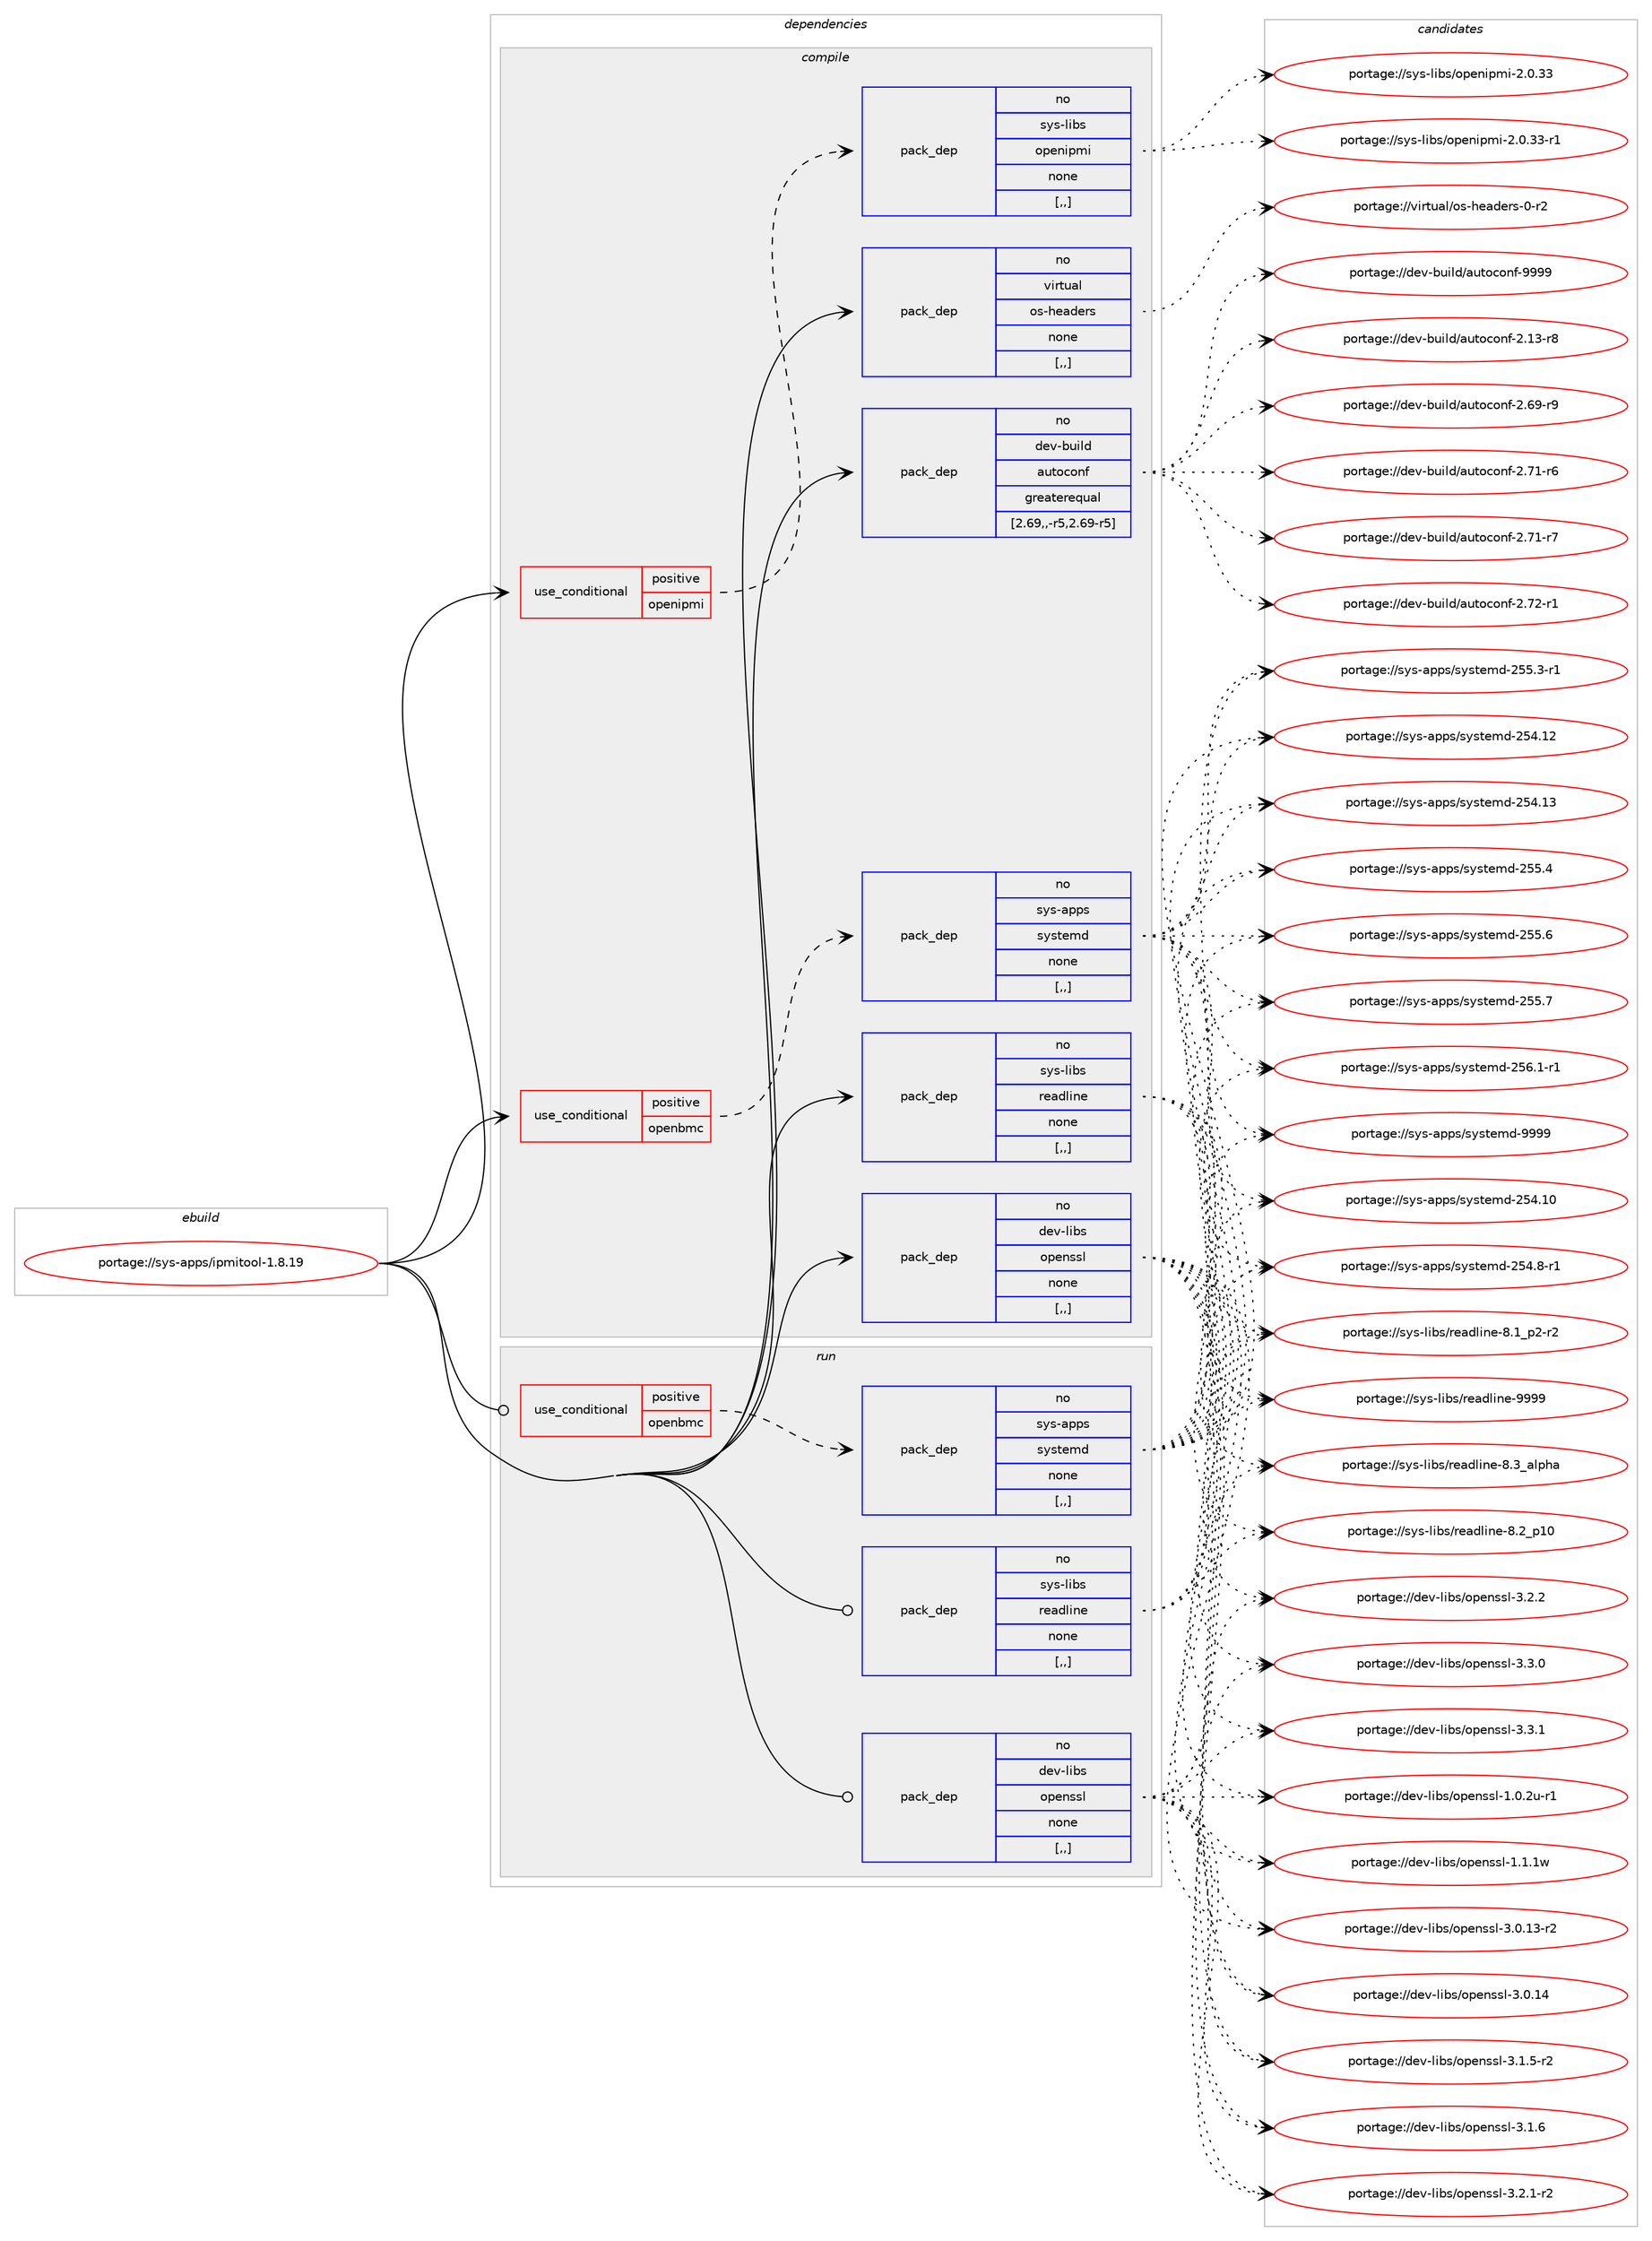 digraph prolog {

# *************
# Graph options
# *************

newrank=true;
concentrate=true;
compound=true;
graph [rankdir=LR,fontname=Helvetica,fontsize=10,ranksep=1.5];#, ranksep=2.5, nodesep=0.2];
edge  [arrowhead=vee];
node  [fontname=Helvetica,fontsize=10];

# **********
# The ebuild
# **********

subgraph cluster_leftcol {
color=gray;
rank=same;
label=<<i>ebuild</i>>;
id [label="portage://sys-apps/ipmitool-1.8.19", color=red, width=4, href="../sys-apps/ipmitool-1.8.19.svg"];
}

# ****************
# The dependencies
# ****************

subgraph cluster_midcol {
color=gray;
label=<<i>dependencies</i>>;
subgraph cluster_compile {
fillcolor="#eeeeee";
style=filled;
label=<<i>compile</i>>;
subgraph cond108532 {
dependency411172 [label=<<TABLE BORDER="0" CELLBORDER="1" CELLSPACING="0" CELLPADDING="4"><TR><TD ROWSPAN="3" CELLPADDING="10">use_conditional</TD></TR><TR><TD>positive</TD></TR><TR><TD>openbmc</TD></TR></TABLE>>, shape=none, color=red];
subgraph pack299785 {
dependency411173 [label=<<TABLE BORDER="0" CELLBORDER="1" CELLSPACING="0" CELLPADDING="4" WIDTH="220"><TR><TD ROWSPAN="6" CELLPADDING="30">pack_dep</TD></TR><TR><TD WIDTH="110">no</TD></TR><TR><TD>sys-apps</TD></TR><TR><TD>systemd</TD></TR><TR><TD>none</TD></TR><TR><TD>[,,]</TD></TR></TABLE>>, shape=none, color=blue];
}
dependency411172:e -> dependency411173:w [weight=20,style="dashed",arrowhead="vee"];
}
id:e -> dependency411172:w [weight=20,style="solid",arrowhead="vee"];
subgraph cond108533 {
dependency411174 [label=<<TABLE BORDER="0" CELLBORDER="1" CELLSPACING="0" CELLPADDING="4"><TR><TD ROWSPAN="3" CELLPADDING="10">use_conditional</TD></TR><TR><TD>positive</TD></TR><TR><TD>openipmi</TD></TR></TABLE>>, shape=none, color=red];
subgraph pack299786 {
dependency411175 [label=<<TABLE BORDER="0" CELLBORDER="1" CELLSPACING="0" CELLPADDING="4" WIDTH="220"><TR><TD ROWSPAN="6" CELLPADDING="30">pack_dep</TD></TR><TR><TD WIDTH="110">no</TD></TR><TR><TD>sys-libs</TD></TR><TR><TD>openipmi</TD></TR><TR><TD>none</TD></TR><TR><TD>[,,]</TD></TR></TABLE>>, shape=none, color=blue];
}
dependency411174:e -> dependency411175:w [weight=20,style="dashed",arrowhead="vee"];
}
id:e -> dependency411174:w [weight=20,style="solid",arrowhead="vee"];
subgraph pack299787 {
dependency411176 [label=<<TABLE BORDER="0" CELLBORDER="1" CELLSPACING="0" CELLPADDING="4" WIDTH="220"><TR><TD ROWSPAN="6" CELLPADDING="30">pack_dep</TD></TR><TR><TD WIDTH="110">no</TD></TR><TR><TD>dev-build</TD></TR><TR><TD>autoconf</TD></TR><TR><TD>greaterequal</TD></TR><TR><TD>[2.69,,-r5,2.69-r5]</TD></TR></TABLE>>, shape=none, color=blue];
}
id:e -> dependency411176:w [weight=20,style="solid",arrowhead="vee"];
subgraph pack299788 {
dependency411177 [label=<<TABLE BORDER="0" CELLBORDER="1" CELLSPACING="0" CELLPADDING="4" WIDTH="220"><TR><TD ROWSPAN="6" CELLPADDING="30">pack_dep</TD></TR><TR><TD WIDTH="110">no</TD></TR><TR><TD>dev-libs</TD></TR><TR><TD>openssl</TD></TR><TR><TD>none</TD></TR><TR><TD>[,,]</TD></TR></TABLE>>, shape=none, color=blue];
}
id:e -> dependency411177:w [weight=20,style="solid",arrowhead="vee"];
subgraph pack299789 {
dependency411178 [label=<<TABLE BORDER="0" CELLBORDER="1" CELLSPACING="0" CELLPADDING="4" WIDTH="220"><TR><TD ROWSPAN="6" CELLPADDING="30">pack_dep</TD></TR><TR><TD WIDTH="110">no</TD></TR><TR><TD>sys-libs</TD></TR><TR><TD>readline</TD></TR><TR><TD>none</TD></TR><TR><TD>[,,]</TD></TR></TABLE>>, shape=none, color=blue];
}
id:e -> dependency411178:w [weight=20,style="solid",arrowhead="vee"];
subgraph pack299790 {
dependency411179 [label=<<TABLE BORDER="0" CELLBORDER="1" CELLSPACING="0" CELLPADDING="4" WIDTH="220"><TR><TD ROWSPAN="6" CELLPADDING="30">pack_dep</TD></TR><TR><TD WIDTH="110">no</TD></TR><TR><TD>virtual</TD></TR><TR><TD>os-headers</TD></TR><TR><TD>none</TD></TR><TR><TD>[,,]</TD></TR></TABLE>>, shape=none, color=blue];
}
id:e -> dependency411179:w [weight=20,style="solid",arrowhead="vee"];
}
subgraph cluster_compileandrun {
fillcolor="#eeeeee";
style=filled;
label=<<i>compile and run</i>>;
}
subgraph cluster_run {
fillcolor="#eeeeee";
style=filled;
label=<<i>run</i>>;
subgraph cond108534 {
dependency411180 [label=<<TABLE BORDER="0" CELLBORDER="1" CELLSPACING="0" CELLPADDING="4"><TR><TD ROWSPAN="3" CELLPADDING="10">use_conditional</TD></TR><TR><TD>positive</TD></TR><TR><TD>openbmc</TD></TR></TABLE>>, shape=none, color=red];
subgraph pack299791 {
dependency411181 [label=<<TABLE BORDER="0" CELLBORDER="1" CELLSPACING="0" CELLPADDING="4" WIDTH="220"><TR><TD ROWSPAN="6" CELLPADDING="30">pack_dep</TD></TR><TR><TD WIDTH="110">no</TD></TR><TR><TD>sys-apps</TD></TR><TR><TD>systemd</TD></TR><TR><TD>none</TD></TR><TR><TD>[,,]</TD></TR></TABLE>>, shape=none, color=blue];
}
dependency411180:e -> dependency411181:w [weight=20,style="dashed",arrowhead="vee"];
}
id:e -> dependency411180:w [weight=20,style="solid",arrowhead="odot"];
subgraph pack299792 {
dependency411182 [label=<<TABLE BORDER="0" CELLBORDER="1" CELLSPACING="0" CELLPADDING="4" WIDTH="220"><TR><TD ROWSPAN="6" CELLPADDING="30">pack_dep</TD></TR><TR><TD WIDTH="110">no</TD></TR><TR><TD>dev-libs</TD></TR><TR><TD>openssl</TD></TR><TR><TD>none</TD></TR><TR><TD>[,,]</TD></TR></TABLE>>, shape=none, color=blue];
}
id:e -> dependency411182:w [weight=20,style="solid",arrowhead="odot"];
subgraph pack299793 {
dependency411183 [label=<<TABLE BORDER="0" CELLBORDER="1" CELLSPACING="0" CELLPADDING="4" WIDTH="220"><TR><TD ROWSPAN="6" CELLPADDING="30">pack_dep</TD></TR><TR><TD WIDTH="110">no</TD></TR><TR><TD>sys-libs</TD></TR><TR><TD>readline</TD></TR><TR><TD>none</TD></TR><TR><TD>[,,]</TD></TR></TABLE>>, shape=none, color=blue];
}
id:e -> dependency411183:w [weight=20,style="solid",arrowhead="odot"];
}
}

# **************
# The candidates
# **************

subgraph cluster_choices {
rank=same;
color=gray;
label=<<i>candidates</i>>;

subgraph choice299785 {
color=black;
nodesep=1;
choice11512111545971121121154711512111511610110910045505352464948 [label="portage://sys-apps/systemd-254.10", color=red, width=4,href="../sys-apps/systemd-254.10.svg"];
choice11512111545971121121154711512111511610110910045505352464950 [label="portage://sys-apps/systemd-254.12", color=red, width=4,href="../sys-apps/systemd-254.12.svg"];
choice11512111545971121121154711512111511610110910045505352464951 [label="portage://sys-apps/systemd-254.13", color=red, width=4,href="../sys-apps/systemd-254.13.svg"];
choice1151211154597112112115471151211151161011091004550535246564511449 [label="portage://sys-apps/systemd-254.8-r1", color=red, width=4,href="../sys-apps/systemd-254.8-r1.svg"];
choice1151211154597112112115471151211151161011091004550535346514511449 [label="portage://sys-apps/systemd-255.3-r1", color=red, width=4,href="../sys-apps/systemd-255.3-r1.svg"];
choice115121115459711211211547115121115116101109100455053534652 [label="portage://sys-apps/systemd-255.4", color=red, width=4,href="../sys-apps/systemd-255.4.svg"];
choice115121115459711211211547115121115116101109100455053534654 [label="portage://sys-apps/systemd-255.6", color=red, width=4,href="../sys-apps/systemd-255.6.svg"];
choice115121115459711211211547115121115116101109100455053534655 [label="portage://sys-apps/systemd-255.7", color=red, width=4,href="../sys-apps/systemd-255.7.svg"];
choice1151211154597112112115471151211151161011091004550535446494511449 [label="portage://sys-apps/systemd-256.1-r1", color=red, width=4,href="../sys-apps/systemd-256.1-r1.svg"];
choice1151211154597112112115471151211151161011091004557575757 [label="portage://sys-apps/systemd-9999", color=red, width=4,href="../sys-apps/systemd-9999.svg"];
dependency411173:e -> choice11512111545971121121154711512111511610110910045505352464948:w [style=dotted,weight="100"];
dependency411173:e -> choice11512111545971121121154711512111511610110910045505352464950:w [style=dotted,weight="100"];
dependency411173:e -> choice11512111545971121121154711512111511610110910045505352464951:w [style=dotted,weight="100"];
dependency411173:e -> choice1151211154597112112115471151211151161011091004550535246564511449:w [style=dotted,weight="100"];
dependency411173:e -> choice1151211154597112112115471151211151161011091004550535346514511449:w [style=dotted,weight="100"];
dependency411173:e -> choice115121115459711211211547115121115116101109100455053534652:w [style=dotted,weight="100"];
dependency411173:e -> choice115121115459711211211547115121115116101109100455053534654:w [style=dotted,weight="100"];
dependency411173:e -> choice115121115459711211211547115121115116101109100455053534655:w [style=dotted,weight="100"];
dependency411173:e -> choice1151211154597112112115471151211151161011091004550535446494511449:w [style=dotted,weight="100"];
dependency411173:e -> choice1151211154597112112115471151211151161011091004557575757:w [style=dotted,weight="100"];
}
subgraph choice299786 {
color=black;
nodesep=1;
choice11512111545108105981154711111210111010511210910545504648465151 [label="portage://sys-libs/openipmi-2.0.33", color=red, width=4,href="../sys-libs/openipmi-2.0.33.svg"];
choice115121115451081059811547111112101110105112109105455046484651514511449 [label="portage://sys-libs/openipmi-2.0.33-r1", color=red, width=4,href="../sys-libs/openipmi-2.0.33-r1.svg"];
dependency411175:e -> choice11512111545108105981154711111210111010511210910545504648465151:w [style=dotted,weight="100"];
dependency411175:e -> choice115121115451081059811547111112101110105112109105455046484651514511449:w [style=dotted,weight="100"];
}
subgraph choice299787 {
color=black;
nodesep=1;
choice100101118459811710510810047971171161119911111010245504649514511456 [label="portage://dev-build/autoconf-2.13-r8", color=red, width=4,href="../dev-build/autoconf-2.13-r8.svg"];
choice100101118459811710510810047971171161119911111010245504654574511457 [label="portage://dev-build/autoconf-2.69-r9", color=red, width=4,href="../dev-build/autoconf-2.69-r9.svg"];
choice100101118459811710510810047971171161119911111010245504655494511454 [label="portage://dev-build/autoconf-2.71-r6", color=red, width=4,href="../dev-build/autoconf-2.71-r6.svg"];
choice100101118459811710510810047971171161119911111010245504655494511455 [label="portage://dev-build/autoconf-2.71-r7", color=red, width=4,href="../dev-build/autoconf-2.71-r7.svg"];
choice100101118459811710510810047971171161119911111010245504655504511449 [label="portage://dev-build/autoconf-2.72-r1", color=red, width=4,href="../dev-build/autoconf-2.72-r1.svg"];
choice10010111845981171051081004797117116111991111101024557575757 [label="portage://dev-build/autoconf-9999", color=red, width=4,href="../dev-build/autoconf-9999.svg"];
dependency411176:e -> choice100101118459811710510810047971171161119911111010245504649514511456:w [style=dotted,weight="100"];
dependency411176:e -> choice100101118459811710510810047971171161119911111010245504654574511457:w [style=dotted,weight="100"];
dependency411176:e -> choice100101118459811710510810047971171161119911111010245504655494511454:w [style=dotted,weight="100"];
dependency411176:e -> choice100101118459811710510810047971171161119911111010245504655494511455:w [style=dotted,weight="100"];
dependency411176:e -> choice100101118459811710510810047971171161119911111010245504655504511449:w [style=dotted,weight="100"];
dependency411176:e -> choice10010111845981171051081004797117116111991111101024557575757:w [style=dotted,weight="100"];
}
subgraph choice299788 {
color=black;
nodesep=1;
choice1001011184510810598115471111121011101151151084549464846501174511449 [label="portage://dev-libs/openssl-1.0.2u-r1", color=red, width=4,href="../dev-libs/openssl-1.0.2u-r1.svg"];
choice100101118451081059811547111112101110115115108454946494649119 [label="portage://dev-libs/openssl-1.1.1w", color=red, width=4,href="../dev-libs/openssl-1.1.1w.svg"];
choice100101118451081059811547111112101110115115108455146484649514511450 [label="portage://dev-libs/openssl-3.0.13-r2", color=red, width=4,href="../dev-libs/openssl-3.0.13-r2.svg"];
choice10010111845108105981154711111210111011511510845514648464952 [label="portage://dev-libs/openssl-3.0.14", color=red, width=4,href="../dev-libs/openssl-3.0.14.svg"];
choice1001011184510810598115471111121011101151151084551464946534511450 [label="portage://dev-libs/openssl-3.1.5-r2", color=red, width=4,href="../dev-libs/openssl-3.1.5-r2.svg"];
choice100101118451081059811547111112101110115115108455146494654 [label="portage://dev-libs/openssl-3.1.6", color=red, width=4,href="../dev-libs/openssl-3.1.6.svg"];
choice1001011184510810598115471111121011101151151084551465046494511450 [label="portage://dev-libs/openssl-3.2.1-r2", color=red, width=4,href="../dev-libs/openssl-3.2.1-r2.svg"];
choice100101118451081059811547111112101110115115108455146504650 [label="portage://dev-libs/openssl-3.2.2", color=red, width=4,href="../dev-libs/openssl-3.2.2.svg"];
choice100101118451081059811547111112101110115115108455146514648 [label="portage://dev-libs/openssl-3.3.0", color=red, width=4,href="../dev-libs/openssl-3.3.0.svg"];
choice100101118451081059811547111112101110115115108455146514649 [label="portage://dev-libs/openssl-3.3.1", color=red, width=4,href="../dev-libs/openssl-3.3.1.svg"];
dependency411177:e -> choice1001011184510810598115471111121011101151151084549464846501174511449:w [style=dotted,weight="100"];
dependency411177:e -> choice100101118451081059811547111112101110115115108454946494649119:w [style=dotted,weight="100"];
dependency411177:e -> choice100101118451081059811547111112101110115115108455146484649514511450:w [style=dotted,weight="100"];
dependency411177:e -> choice10010111845108105981154711111210111011511510845514648464952:w [style=dotted,weight="100"];
dependency411177:e -> choice1001011184510810598115471111121011101151151084551464946534511450:w [style=dotted,weight="100"];
dependency411177:e -> choice100101118451081059811547111112101110115115108455146494654:w [style=dotted,weight="100"];
dependency411177:e -> choice1001011184510810598115471111121011101151151084551465046494511450:w [style=dotted,weight="100"];
dependency411177:e -> choice100101118451081059811547111112101110115115108455146504650:w [style=dotted,weight="100"];
dependency411177:e -> choice100101118451081059811547111112101110115115108455146514648:w [style=dotted,weight="100"];
dependency411177:e -> choice100101118451081059811547111112101110115115108455146514649:w [style=dotted,weight="100"];
}
subgraph choice299789 {
color=black;
nodesep=1;
choice115121115451081059811547114101971001081051101014556464995112504511450 [label="portage://sys-libs/readline-8.1_p2-r2", color=red, width=4,href="../sys-libs/readline-8.1_p2-r2.svg"];
choice1151211154510810598115471141019710010810511010145564650951124948 [label="portage://sys-libs/readline-8.2_p10", color=red, width=4,href="../sys-libs/readline-8.2_p10.svg"];
choice1151211154510810598115471141019710010810511010145564651959710811210497 [label="portage://sys-libs/readline-8.3_alpha", color=red, width=4,href="../sys-libs/readline-8.3_alpha.svg"];
choice115121115451081059811547114101971001081051101014557575757 [label="portage://sys-libs/readline-9999", color=red, width=4,href="../sys-libs/readline-9999.svg"];
dependency411178:e -> choice115121115451081059811547114101971001081051101014556464995112504511450:w [style=dotted,weight="100"];
dependency411178:e -> choice1151211154510810598115471141019710010810511010145564650951124948:w [style=dotted,weight="100"];
dependency411178:e -> choice1151211154510810598115471141019710010810511010145564651959710811210497:w [style=dotted,weight="100"];
dependency411178:e -> choice115121115451081059811547114101971001081051101014557575757:w [style=dotted,weight="100"];
}
subgraph choice299790 {
color=black;
nodesep=1;
choice1181051141161179710847111115451041019710010111411545484511450 [label="portage://virtual/os-headers-0-r2", color=red, width=4,href="../virtual/os-headers-0-r2.svg"];
dependency411179:e -> choice1181051141161179710847111115451041019710010111411545484511450:w [style=dotted,weight="100"];
}
subgraph choice299791 {
color=black;
nodesep=1;
choice11512111545971121121154711512111511610110910045505352464948 [label="portage://sys-apps/systemd-254.10", color=red, width=4,href="../sys-apps/systemd-254.10.svg"];
choice11512111545971121121154711512111511610110910045505352464950 [label="portage://sys-apps/systemd-254.12", color=red, width=4,href="../sys-apps/systemd-254.12.svg"];
choice11512111545971121121154711512111511610110910045505352464951 [label="portage://sys-apps/systemd-254.13", color=red, width=4,href="../sys-apps/systemd-254.13.svg"];
choice1151211154597112112115471151211151161011091004550535246564511449 [label="portage://sys-apps/systemd-254.8-r1", color=red, width=4,href="../sys-apps/systemd-254.8-r1.svg"];
choice1151211154597112112115471151211151161011091004550535346514511449 [label="portage://sys-apps/systemd-255.3-r1", color=red, width=4,href="../sys-apps/systemd-255.3-r1.svg"];
choice115121115459711211211547115121115116101109100455053534652 [label="portage://sys-apps/systemd-255.4", color=red, width=4,href="../sys-apps/systemd-255.4.svg"];
choice115121115459711211211547115121115116101109100455053534654 [label="portage://sys-apps/systemd-255.6", color=red, width=4,href="../sys-apps/systemd-255.6.svg"];
choice115121115459711211211547115121115116101109100455053534655 [label="portage://sys-apps/systemd-255.7", color=red, width=4,href="../sys-apps/systemd-255.7.svg"];
choice1151211154597112112115471151211151161011091004550535446494511449 [label="portage://sys-apps/systemd-256.1-r1", color=red, width=4,href="../sys-apps/systemd-256.1-r1.svg"];
choice1151211154597112112115471151211151161011091004557575757 [label="portage://sys-apps/systemd-9999", color=red, width=4,href="../sys-apps/systemd-9999.svg"];
dependency411181:e -> choice11512111545971121121154711512111511610110910045505352464948:w [style=dotted,weight="100"];
dependency411181:e -> choice11512111545971121121154711512111511610110910045505352464950:w [style=dotted,weight="100"];
dependency411181:e -> choice11512111545971121121154711512111511610110910045505352464951:w [style=dotted,weight="100"];
dependency411181:e -> choice1151211154597112112115471151211151161011091004550535246564511449:w [style=dotted,weight="100"];
dependency411181:e -> choice1151211154597112112115471151211151161011091004550535346514511449:w [style=dotted,weight="100"];
dependency411181:e -> choice115121115459711211211547115121115116101109100455053534652:w [style=dotted,weight="100"];
dependency411181:e -> choice115121115459711211211547115121115116101109100455053534654:w [style=dotted,weight="100"];
dependency411181:e -> choice115121115459711211211547115121115116101109100455053534655:w [style=dotted,weight="100"];
dependency411181:e -> choice1151211154597112112115471151211151161011091004550535446494511449:w [style=dotted,weight="100"];
dependency411181:e -> choice1151211154597112112115471151211151161011091004557575757:w [style=dotted,weight="100"];
}
subgraph choice299792 {
color=black;
nodesep=1;
choice1001011184510810598115471111121011101151151084549464846501174511449 [label="portage://dev-libs/openssl-1.0.2u-r1", color=red, width=4,href="../dev-libs/openssl-1.0.2u-r1.svg"];
choice100101118451081059811547111112101110115115108454946494649119 [label="portage://dev-libs/openssl-1.1.1w", color=red, width=4,href="../dev-libs/openssl-1.1.1w.svg"];
choice100101118451081059811547111112101110115115108455146484649514511450 [label="portage://dev-libs/openssl-3.0.13-r2", color=red, width=4,href="../dev-libs/openssl-3.0.13-r2.svg"];
choice10010111845108105981154711111210111011511510845514648464952 [label="portage://dev-libs/openssl-3.0.14", color=red, width=4,href="../dev-libs/openssl-3.0.14.svg"];
choice1001011184510810598115471111121011101151151084551464946534511450 [label="portage://dev-libs/openssl-3.1.5-r2", color=red, width=4,href="../dev-libs/openssl-3.1.5-r2.svg"];
choice100101118451081059811547111112101110115115108455146494654 [label="portage://dev-libs/openssl-3.1.6", color=red, width=4,href="../dev-libs/openssl-3.1.6.svg"];
choice1001011184510810598115471111121011101151151084551465046494511450 [label="portage://dev-libs/openssl-3.2.1-r2", color=red, width=4,href="../dev-libs/openssl-3.2.1-r2.svg"];
choice100101118451081059811547111112101110115115108455146504650 [label="portage://dev-libs/openssl-3.2.2", color=red, width=4,href="../dev-libs/openssl-3.2.2.svg"];
choice100101118451081059811547111112101110115115108455146514648 [label="portage://dev-libs/openssl-3.3.0", color=red, width=4,href="../dev-libs/openssl-3.3.0.svg"];
choice100101118451081059811547111112101110115115108455146514649 [label="portage://dev-libs/openssl-3.3.1", color=red, width=4,href="../dev-libs/openssl-3.3.1.svg"];
dependency411182:e -> choice1001011184510810598115471111121011101151151084549464846501174511449:w [style=dotted,weight="100"];
dependency411182:e -> choice100101118451081059811547111112101110115115108454946494649119:w [style=dotted,weight="100"];
dependency411182:e -> choice100101118451081059811547111112101110115115108455146484649514511450:w [style=dotted,weight="100"];
dependency411182:e -> choice10010111845108105981154711111210111011511510845514648464952:w [style=dotted,weight="100"];
dependency411182:e -> choice1001011184510810598115471111121011101151151084551464946534511450:w [style=dotted,weight="100"];
dependency411182:e -> choice100101118451081059811547111112101110115115108455146494654:w [style=dotted,weight="100"];
dependency411182:e -> choice1001011184510810598115471111121011101151151084551465046494511450:w [style=dotted,weight="100"];
dependency411182:e -> choice100101118451081059811547111112101110115115108455146504650:w [style=dotted,weight="100"];
dependency411182:e -> choice100101118451081059811547111112101110115115108455146514648:w [style=dotted,weight="100"];
dependency411182:e -> choice100101118451081059811547111112101110115115108455146514649:w [style=dotted,weight="100"];
}
subgraph choice299793 {
color=black;
nodesep=1;
choice115121115451081059811547114101971001081051101014556464995112504511450 [label="portage://sys-libs/readline-8.1_p2-r2", color=red, width=4,href="../sys-libs/readline-8.1_p2-r2.svg"];
choice1151211154510810598115471141019710010810511010145564650951124948 [label="portage://sys-libs/readline-8.2_p10", color=red, width=4,href="../sys-libs/readline-8.2_p10.svg"];
choice1151211154510810598115471141019710010810511010145564651959710811210497 [label="portage://sys-libs/readline-8.3_alpha", color=red, width=4,href="../sys-libs/readline-8.3_alpha.svg"];
choice115121115451081059811547114101971001081051101014557575757 [label="portage://sys-libs/readline-9999", color=red, width=4,href="../sys-libs/readline-9999.svg"];
dependency411183:e -> choice115121115451081059811547114101971001081051101014556464995112504511450:w [style=dotted,weight="100"];
dependency411183:e -> choice1151211154510810598115471141019710010810511010145564650951124948:w [style=dotted,weight="100"];
dependency411183:e -> choice1151211154510810598115471141019710010810511010145564651959710811210497:w [style=dotted,weight="100"];
dependency411183:e -> choice115121115451081059811547114101971001081051101014557575757:w [style=dotted,weight="100"];
}
}

}
